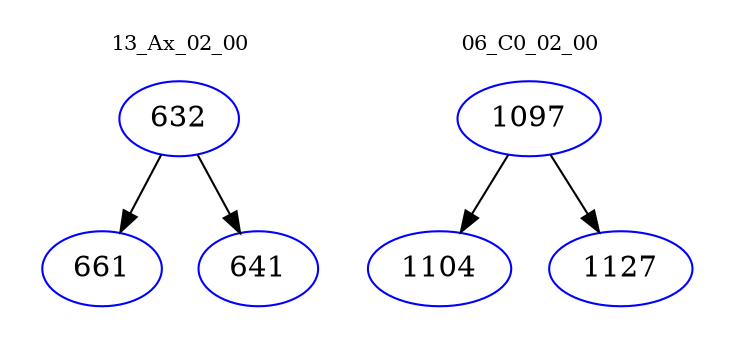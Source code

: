 digraph{
subgraph cluster_0 {
color = white
label = "13_Ax_02_00";
fontsize=10;
T0_632 [label="632", color="blue"]
T0_632 -> T0_661 [color="black"]
T0_661 [label="661", color="blue"]
T0_632 -> T0_641 [color="black"]
T0_641 [label="641", color="blue"]
}
subgraph cluster_1 {
color = white
label = "06_C0_02_00";
fontsize=10;
T1_1097 [label="1097", color="blue"]
T1_1097 -> T1_1104 [color="black"]
T1_1104 [label="1104", color="blue"]
T1_1097 -> T1_1127 [color="black"]
T1_1127 [label="1127", color="blue"]
}
}
